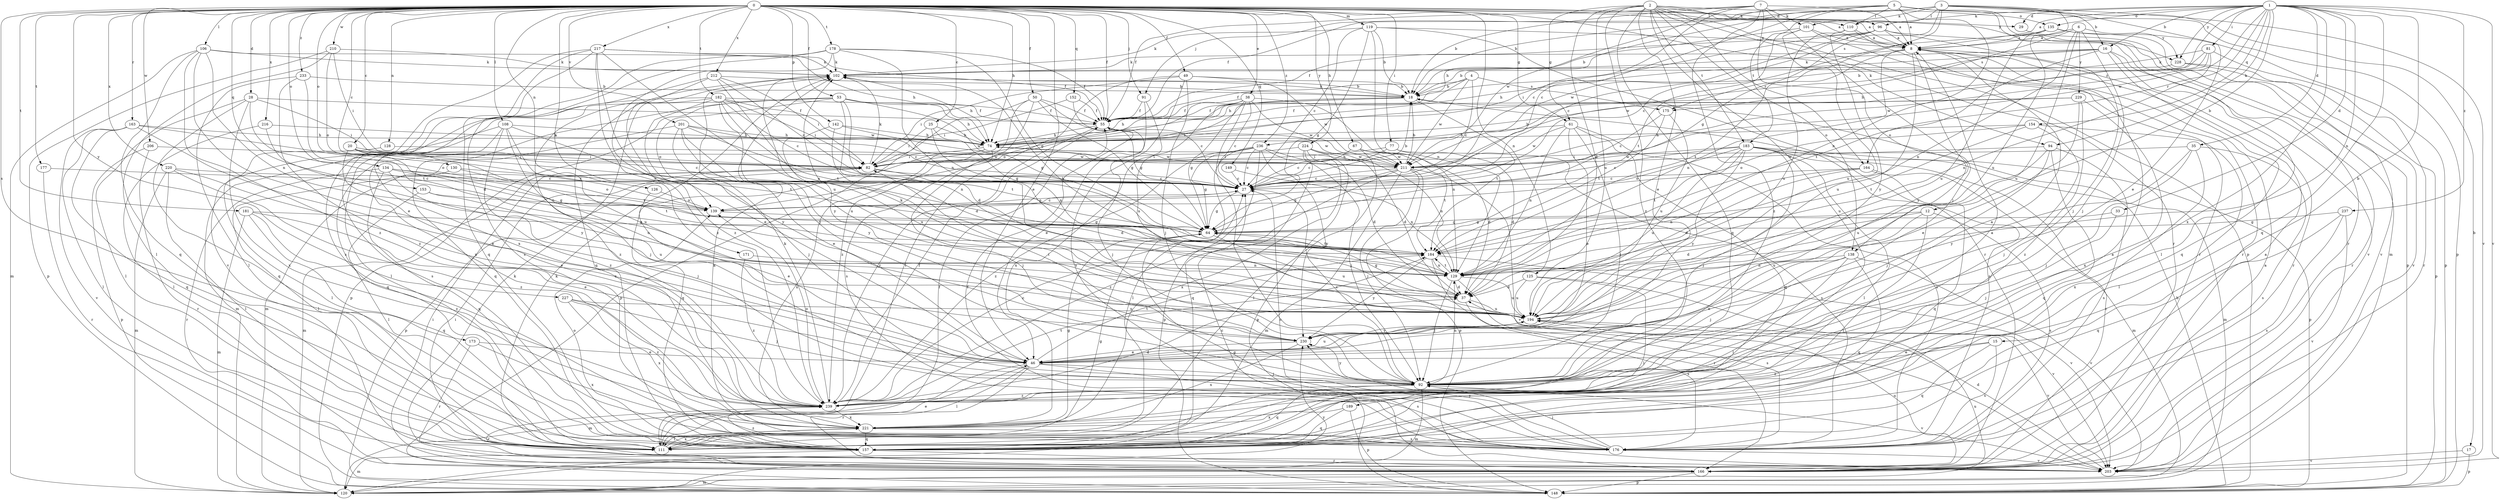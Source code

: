 strict digraph  {
0;
1;
2;
3;
4;
5;
6;
7;
8;
12;
15;
16;
17;
18;
20;
25;
27;
28;
29;
33;
35;
37;
38;
46;
49;
50;
53;
55;
61;
64;
67;
74;
77;
81;
82;
91;
92;
94;
96;
101;
102;
106;
108;
110;
111;
119;
120;
125;
126;
128;
129;
130;
134;
135;
138;
139;
142;
148;
149;
152;
153;
154;
157;
163;
164;
166;
171;
173;
175;
176;
177;
178;
181;
182;
183;
184;
189;
194;
201;
203;
206;
210;
211;
212;
216;
217;
220;
221;
224;
227;
228;
229;
230;
233;
236;
237;
239;
0 -> 8  [label=a];
0 -> 20  [label=c];
0 -> 25  [label=c];
0 -> 27  [label=c];
0 -> 28  [label=d];
0 -> 29  [label=d];
0 -> 38  [label=e];
0 -> 46  [label=e];
0 -> 49  [label=f];
0 -> 50  [label=f];
0 -> 53  [label=f];
0 -> 55  [label=f];
0 -> 61  [label=g];
0 -> 67  [label=h];
0 -> 74  [label=h];
0 -> 77  [label=i];
0 -> 91  [label=j];
0 -> 94  [label=k];
0 -> 106  [label=l];
0 -> 108  [label=l];
0 -> 110  [label=l];
0 -> 119  [label=m];
0 -> 125  [label=n];
0 -> 126  [label=n];
0 -> 128  [label=n];
0 -> 130  [label=o];
0 -> 134  [label=o];
0 -> 142  [label=p];
0 -> 149  [label=q];
0 -> 152  [label=q];
0 -> 153  [label=q];
0 -> 163  [label=r];
0 -> 171  [label=s];
0 -> 173  [label=s];
0 -> 177  [label=t];
0 -> 178  [label=t];
0 -> 181  [label=t];
0 -> 182  [label=t];
0 -> 201  [label=v];
0 -> 206  [label=w];
0 -> 210  [label=w];
0 -> 212  [label=x];
0 -> 216  [label=x];
0 -> 217  [label=x];
0 -> 220  [label=x];
0 -> 224  [label=y];
0 -> 227  [label=y];
0 -> 228  [label=y];
0 -> 233  [label=z];
0 -> 236  [label=z];
1 -> 8  [label=a];
1 -> 12  [label=b];
1 -> 15  [label=b];
1 -> 16  [label=b];
1 -> 29  [label=d];
1 -> 33  [label=d];
1 -> 35  [label=d];
1 -> 81  [label=i];
1 -> 94  [label=k];
1 -> 96  [label=k];
1 -> 129  [label=n];
1 -> 135  [label=o];
1 -> 154  [label=q];
1 -> 157  [label=q];
1 -> 164  [label=r];
1 -> 203  [label=v];
1 -> 211  [label=w];
1 -> 221  [label=x];
1 -> 228  [label=y];
1 -> 236  [label=z];
1 -> 237  [label=z];
2 -> 8  [label=a];
2 -> 37  [label=d];
2 -> 46  [label=e];
2 -> 61  [label=g];
2 -> 96  [label=k];
2 -> 135  [label=o];
2 -> 138  [label=o];
2 -> 148  [label=p];
2 -> 157  [label=q];
2 -> 164  [label=r];
2 -> 166  [label=r];
2 -> 183  [label=t];
2 -> 189  [label=u];
2 -> 194  [label=u];
2 -> 239  [label=z];
3 -> 16  [label=b];
3 -> 17  [label=b];
3 -> 18  [label=b];
3 -> 46  [label=e];
3 -> 64  [label=g];
3 -> 74  [label=h];
3 -> 101  [label=k];
3 -> 110  [label=l];
3 -> 175  [label=s];
3 -> 194  [label=u];
3 -> 203  [label=v];
4 -> 18  [label=b];
4 -> 27  [label=c];
4 -> 55  [label=f];
4 -> 74  [label=h];
4 -> 175  [label=s];
4 -> 211  [label=w];
5 -> 8  [label=a];
5 -> 27  [label=c];
5 -> 55  [label=f];
5 -> 91  [label=j];
5 -> 110  [label=l];
5 -> 120  [label=m];
5 -> 129  [label=n];
5 -> 148  [label=p];
5 -> 166  [label=r];
5 -> 183  [label=t];
6 -> 8  [label=a];
6 -> 92  [label=j];
6 -> 129  [label=n];
6 -> 175  [label=s];
6 -> 194  [label=u];
6 -> 228  [label=y];
6 -> 229  [label=y];
7 -> 8  [label=a];
7 -> 18  [label=b];
7 -> 27  [label=c];
7 -> 55  [label=f];
7 -> 92  [label=j];
7 -> 101  [label=k];
7 -> 138  [label=o];
7 -> 211  [label=w];
7 -> 239  [label=z];
8 -> 102  [label=k];
8 -> 129  [label=n];
8 -> 166  [label=r];
8 -> 184  [label=t];
8 -> 194  [label=u];
8 -> 230  [label=y];
12 -> 37  [label=d];
12 -> 64  [label=g];
12 -> 111  [label=l];
12 -> 176  [label=s];
12 -> 194  [label=u];
15 -> 46  [label=e];
15 -> 157  [label=q];
15 -> 176  [label=s];
15 -> 239  [label=z];
16 -> 74  [label=h];
16 -> 102  [label=k];
16 -> 111  [label=l];
16 -> 157  [label=q];
16 -> 166  [label=r];
16 -> 184  [label=t];
16 -> 211  [label=w];
17 -> 148  [label=p];
17 -> 203  [label=v];
18 -> 55  [label=f];
18 -> 74  [label=h];
18 -> 82  [label=i];
18 -> 102  [label=k];
18 -> 176  [label=s];
18 -> 184  [label=t];
20 -> 27  [label=c];
20 -> 82  [label=i];
20 -> 184  [label=t];
20 -> 194  [label=u];
20 -> 211  [label=w];
20 -> 239  [label=z];
25 -> 64  [label=g];
25 -> 74  [label=h];
25 -> 82  [label=i];
25 -> 129  [label=n];
27 -> 18  [label=b];
27 -> 64  [label=g];
27 -> 139  [label=o];
28 -> 55  [label=f];
28 -> 82  [label=i];
28 -> 111  [label=l];
28 -> 157  [label=q];
28 -> 184  [label=t];
28 -> 221  [label=x];
29 -> 148  [label=p];
33 -> 64  [label=g];
33 -> 92  [label=j];
35 -> 82  [label=i];
35 -> 92  [label=j];
35 -> 176  [label=s];
35 -> 221  [label=x];
35 -> 230  [label=y];
37 -> 64  [label=g];
37 -> 176  [label=s];
37 -> 194  [label=u];
38 -> 27  [label=c];
38 -> 55  [label=f];
38 -> 64  [label=g];
38 -> 92  [label=j];
38 -> 129  [label=n];
38 -> 139  [label=o];
38 -> 211  [label=w];
38 -> 221  [label=x];
46 -> 92  [label=j];
46 -> 111  [label=l];
46 -> 120  [label=m];
46 -> 166  [label=r];
46 -> 176  [label=s];
46 -> 184  [label=t];
46 -> 194  [label=u];
49 -> 18  [label=b];
49 -> 82  [label=i];
49 -> 92  [label=j];
49 -> 111  [label=l];
49 -> 176  [label=s];
49 -> 211  [label=w];
50 -> 27  [label=c];
50 -> 55  [label=f];
50 -> 64  [label=g];
50 -> 148  [label=p];
50 -> 176  [label=s];
50 -> 239  [label=z];
53 -> 37  [label=d];
53 -> 55  [label=f];
53 -> 64  [label=g];
53 -> 74  [label=h];
53 -> 111  [label=l];
53 -> 129  [label=n];
53 -> 139  [label=o];
53 -> 148  [label=p];
53 -> 157  [label=q];
55 -> 74  [label=h];
55 -> 92  [label=j];
55 -> 211  [label=w];
55 -> 239  [label=z];
61 -> 46  [label=e];
61 -> 74  [label=h];
61 -> 92  [label=j];
61 -> 129  [label=n];
61 -> 157  [label=q];
61 -> 176  [label=s];
61 -> 211  [label=w];
64 -> 184  [label=t];
64 -> 194  [label=u];
67 -> 27  [label=c];
67 -> 37  [label=d];
67 -> 111  [label=l];
67 -> 184  [label=t];
67 -> 211  [label=w];
74 -> 82  [label=i];
74 -> 92  [label=j];
74 -> 157  [label=q];
74 -> 211  [label=w];
74 -> 221  [label=x];
77 -> 27  [label=c];
77 -> 37  [label=d];
77 -> 82  [label=i];
77 -> 176  [label=s];
81 -> 18  [label=b];
81 -> 74  [label=h];
81 -> 102  [label=k];
81 -> 129  [label=n];
81 -> 166  [label=r];
81 -> 211  [label=w];
82 -> 27  [label=c];
82 -> 37  [label=d];
82 -> 102  [label=k];
82 -> 120  [label=m];
82 -> 148  [label=p];
91 -> 46  [label=e];
91 -> 55  [label=f];
91 -> 194  [label=u];
92 -> 8  [label=a];
92 -> 27  [label=c];
92 -> 120  [label=m];
92 -> 129  [label=n];
92 -> 157  [label=q];
92 -> 203  [label=v];
92 -> 230  [label=y];
92 -> 239  [label=z];
94 -> 92  [label=j];
94 -> 157  [label=q];
94 -> 176  [label=s];
94 -> 194  [label=u];
94 -> 211  [label=w];
96 -> 8  [label=a];
96 -> 27  [label=c];
96 -> 55  [label=f];
96 -> 82  [label=i];
96 -> 92  [label=j];
96 -> 203  [label=v];
96 -> 211  [label=w];
101 -> 8  [label=a];
101 -> 18  [label=b];
101 -> 166  [label=r];
101 -> 184  [label=t];
101 -> 194  [label=u];
102 -> 18  [label=b];
102 -> 74  [label=h];
102 -> 157  [label=q];
102 -> 230  [label=y];
106 -> 46  [label=e];
106 -> 55  [label=f];
106 -> 102  [label=k];
106 -> 120  [label=m];
106 -> 129  [label=n];
106 -> 157  [label=q];
106 -> 239  [label=z];
108 -> 74  [label=h];
108 -> 92  [label=j];
108 -> 120  [label=m];
108 -> 157  [label=q];
108 -> 184  [label=t];
108 -> 194  [label=u];
108 -> 239  [label=z];
110 -> 8  [label=a];
110 -> 166  [label=r];
110 -> 194  [label=u];
110 -> 230  [label=y];
111 -> 8  [label=a];
111 -> 46  [label=e];
111 -> 55  [label=f];
111 -> 64  [label=g];
111 -> 221  [label=x];
119 -> 8  [label=a];
119 -> 18  [label=b];
119 -> 27  [label=c];
119 -> 64  [label=g];
119 -> 102  [label=k];
119 -> 129  [label=n];
119 -> 166  [label=r];
120 -> 194  [label=u];
120 -> 230  [label=y];
125 -> 37  [label=d];
125 -> 111  [label=l];
125 -> 194  [label=u];
125 -> 203  [label=v];
126 -> 46  [label=e];
126 -> 139  [label=o];
128 -> 111  [label=l];
128 -> 211  [label=w];
129 -> 37  [label=d];
129 -> 92  [label=j];
129 -> 102  [label=k];
129 -> 176  [label=s];
129 -> 184  [label=t];
129 -> 194  [label=u];
130 -> 27  [label=c];
130 -> 111  [label=l];
130 -> 139  [label=o];
134 -> 27  [label=c];
134 -> 64  [label=g];
134 -> 92  [label=j];
134 -> 157  [label=q];
134 -> 166  [label=r];
134 -> 184  [label=t];
135 -> 8  [label=a];
135 -> 27  [label=c];
135 -> 148  [label=p];
135 -> 194  [label=u];
135 -> 203  [label=v];
138 -> 46  [label=e];
138 -> 92  [label=j];
138 -> 111  [label=l];
138 -> 129  [label=n];
138 -> 157  [label=q];
138 -> 203  [label=v];
139 -> 27  [label=c];
139 -> 64  [label=g];
142 -> 37  [label=d];
142 -> 74  [label=h];
142 -> 194  [label=u];
142 -> 211  [label=w];
148 -> 18  [label=b];
149 -> 27  [label=c];
149 -> 129  [label=n];
152 -> 55  [label=f];
152 -> 64  [label=g];
152 -> 82  [label=i];
153 -> 111  [label=l];
153 -> 139  [label=o];
153 -> 194  [label=u];
154 -> 74  [label=h];
154 -> 92  [label=j];
154 -> 111  [label=l];
154 -> 139  [label=o];
154 -> 184  [label=t];
157 -> 120  [label=m];
157 -> 139  [label=o];
157 -> 166  [label=r];
157 -> 239  [label=z];
163 -> 46  [label=e];
163 -> 74  [label=h];
163 -> 111  [label=l];
163 -> 139  [label=o];
163 -> 157  [label=q];
163 -> 203  [label=v];
164 -> 27  [label=c];
164 -> 37  [label=d];
164 -> 120  [label=m];
164 -> 129  [label=n];
164 -> 157  [label=q];
166 -> 8  [label=a];
166 -> 27  [label=c];
166 -> 82  [label=i];
166 -> 102  [label=k];
166 -> 120  [label=m];
166 -> 148  [label=p];
166 -> 194  [label=u];
171 -> 129  [label=n];
171 -> 239  [label=z];
173 -> 46  [label=e];
173 -> 166  [label=r];
173 -> 221  [label=x];
175 -> 27  [label=c];
175 -> 184  [label=t];
175 -> 194  [label=u];
176 -> 8  [label=a];
176 -> 27  [label=c];
176 -> 55  [label=f];
176 -> 92  [label=j];
176 -> 102  [label=k];
176 -> 203  [label=v];
176 -> 230  [label=y];
177 -> 27  [label=c];
177 -> 166  [label=r];
178 -> 55  [label=f];
178 -> 64  [label=g];
178 -> 102  [label=k];
178 -> 129  [label=n];
178 -> 157  [label=q];
178 -> 176  [label=s];
178 -> 239  [label=z];
181 -> 46  [label=e];
181 -> 64  [label=g];
181 -> 120  [label=m];
181 -> 157  [label=q];
181 -> 239  [label=z];
182 -> 27  [label=c];
182 -> 55  [label=f];
182 -> 82  [label=i];
182 -> 176  [label=s];
182 -> 184  [label=t];
182 -> 194  [label=u];
182 -> 211  [label=w];
182 -> 230  [label=y];
182 -> 239  [label=z];
183 -> 27  [label=c];
183 -> 92  [label=j];
183 -> 111  [label=l];
183 -> 120  [label=m];
183 -> 139  [label=o];
183 -> 148  [label=p];
183 -> 166  [label=r];
183 -> 184  [label=t];
183 -> 194  [label=u];
183 -> 211  [label=w];
183 -> 230  [label=y];
184 -> 129  [label=n];
184 -> 166  [label=r];
184 -> 203  [label=v];
184 -> 230  [label=y];
189 -> 148  [label=p];
189 -> 157  [label=q];
189 -> 221  [label=x];
194 -> 102  [label=k];
194 -> 203  [label=v];
194 -> 230  [label=y];
201 -> 27  [label=c];
201 -> 46  [label=e];
201 -> 74  [label=h];
201 -> 92  [label=j];
201 -> 120  [label=m];
201 -> 184  [label=t];
201 -> 230  [label=y];
203 -> 37  [label=d];
203 -> 64  [label=g];
203 -> 82  [label=i];
203 -> 102  [label=k];
206 -> 82  [label=i];
206 -> 148  [label=p];
206 -> 166  [label=r];
210 -> 82  [label=i];
210 -> 102  [label=k];
210 -> 111  [label=l];
210 -> 139  [label=o];
210 -> 148  [label=p];
211 -> 18  [label=b];
211 -> 27  [label=c];
211 -> 64  [label=g];
211 -> 74  [label=h];
211 -> 92  [label=j];
211 -> 120  [label=m];
211 -> 148  [label=p];
211 -> 203  [label=v];
211 -> 239  [label=z];
212 -> 18  [label=b];
212 -> 27  [label=c];
212 -> 46  [label=e];
212 -> 82  [label=i];
212 -> 129  [label=n];
212 -> 221  [label=x];
216 -> 74  [label=h];
216 -> 111  [label=l];
216 -> 230  [label=y];
217 -> 74  [label=h];
217 -> 92  [label=j];
217 -> 102  [label=k];
217 -> 176  [label=s];
217 -> 194  [label=u];
217 -> 203  [label=v];
217 -> 221  [label=x];
217 -> 239  [label=z];
220 -> 27  [label=c];
220 -> 46  [label=e];
220 -> 111  [label=l];
220 -> 120  [label=m];
220 -> 239  [label=z];
221 -> 64  [label=g];
221 -> 111  [label=l];
221 -> 157  [label=q];
221 -> 176  [label=s];
224 -> 37  [label=d];
224 -> 82  [label=i];
224 -> 129  [label=n];
224 -> 148  [label=p];
224 -> 157  [label=q];
224 -> 211  [label=w];
224 -> 221  [label=x];
227 -> 92  [label=j];
227 -> 194  [label=u];
227 -> 221  [label=x];
227 -> 239  [label=z];
228 -> 18  [label=b];
228 -> 148  [label=p];
228 -> 203  [label=v];
229 -> 46  [label=e];
229 -> 55  [label=f];
229 -> 74  [label=h];
229 -> 221  [label=x];
229 -> 239  [label=z];
230 -> 46  [label=e];
230 -> 82  [label=i];
230 -> 221  [label=x];
233 -> 18  [label=b];
233 -> 37  [label=d];
233 -> 111  [label=l];
233 -> 239  [label=z];
236 -> 27  [label=c];
236 -> 37  [label=d];
236 -> 64  [label=g];
236 -> 82  [label=i];
236 -> 92  [label=j];
236 -> 111  [label=l];
236 -> 148  [label=p];
236 -> 230  [label=y];
236 -> 239  [label=z];
237 -> 64  [label=g];
237 -> 157  [label=q];
237 -> 176  [label=s];
237 -> 203  [label=v];
239 -> 8  [label=a];
239 -> 27  [label=c];
239 -> 37  [label=d];
239 -> 55  [label=f];
239 -> 102  [label=k];
239 -> 139  [label=o];
239 -> 166  [label=r];
239 -> 184  [label=t];
239 -> 221  [label=x];
}
